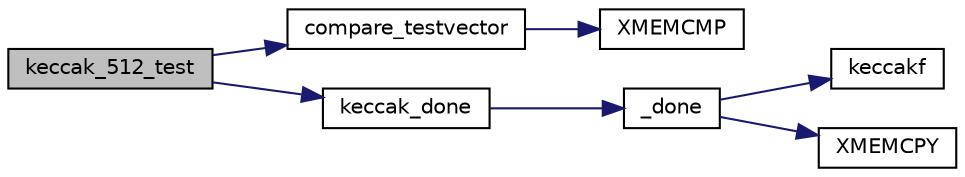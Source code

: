 digraph "keccak_512_test"
{
 // LATEX_PDF_SIZE
  edge [fontname="Helvetica",fontsize="10",labelfontname="Helvetica",labelfontsize="10"];
  node [fontname="Helvetica",fontsize="10",shape=record];
  rankdir="LR";
  Node24 [label="keccak_512_test",height=0.2,width=0.4,color="black", fillcolor="grey75", style="filled", fontcolor="black",tooltip=" "];
  Node24 -> Node25 [color="midnightblue",fontsize="10",style="solid",fontname="Helvetica"];
  Node25 [label="compare_testvector",height=0.2,width=0.4,color="black", fillcolor="white", style="filled",URL="$tomcrypt__misc_8h.html#a7764a7f27897c6182335752df00b5f8e",tooltip="Compare two test-vectors."];
  Node25 -> Node26 [color="midnightblue",fontsize="10",style="solid",fontname="Helvetica"];
  Node26 [label="XMEMCMP",height=0.2,width=0.4,color="black", fillcolor="white", style="filled",URL="$tomcrypt__cfg_8h.html#a372b974ec0ac07abcd55297554fe540f",tooltip=" "];
  Node24 -> Node27 [color="midnightblue",fontsize="10",style="solid",fontname="Helvetica"];
  Node27 [label="keccak_done",height=0.2,width=0.4,color="black", fillcolor="white", style="filled",URL="$sha3_8c.html#a31831af26bc9cc4951ec2808dee5d4f3",tooltip=" "];
  Node27 -> Node28 [color="midnightblue",fontsize="10",style="solid",fontname="Helvetica"];
  Node28 [label="_done",height=0.2,width=0.4,color="black", fillcolor="white", style="filled",URL="$sha3_8c.html#a70447c15a8370dc0c8353265433ef0da",tooltip=" "];
  Node28 -> Node29 [color="midnightblue",fontsize="10",style="solid",fontname="Helvetica"];
  Node29 [label="keccakf",height=0.2,width=0.4,color="black", fillcolor="white", style="filled",URL="$sha3_8c.html#a7fd78116706c35ac94b8fb5553220678",tooltip=" "];
  Node28 -> Node30 [color="midnightblue",fontsize="10",style="solid",fontname="Helvetica"];
  Node30 [label="XMEMCPY",height=0.2,width=0.4,color="black", fillcolor="white", style="filled",URL="$tomcrypt__cfg_8h.html#a7691dd48d60d5fc6daf2fa7ec4c55e12",tooltip=" "];
}

